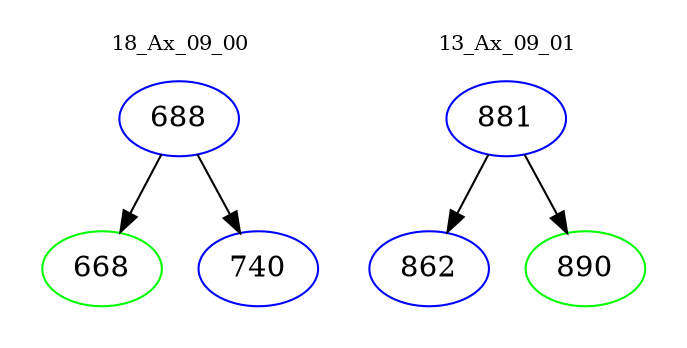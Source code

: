 digraph{
subgraph cluster_0 {
color = white
label = "18_Ax_09_00";
fontsize=10;
T0_688 [label="688", color="blue"]
T0_688 -> T0_668 [color="black"]
T0_668 [label="668", color="green"]
T0_688 -> T0_740 [color="black"]
T0_740 [label="740", color="blue"]
}
subgraph cluster_1 {
color = white
label = "13_Ax_09_01";
fontsize=10;
T1_881 [label="881", color="blue"]
T1_881 -> T1_862 [color="black"]
T1_862 [label="862", color="blue"]
T1_881 -> T1_890 [color="black"]
T1_890 [label="890", color="green"]
}
}
